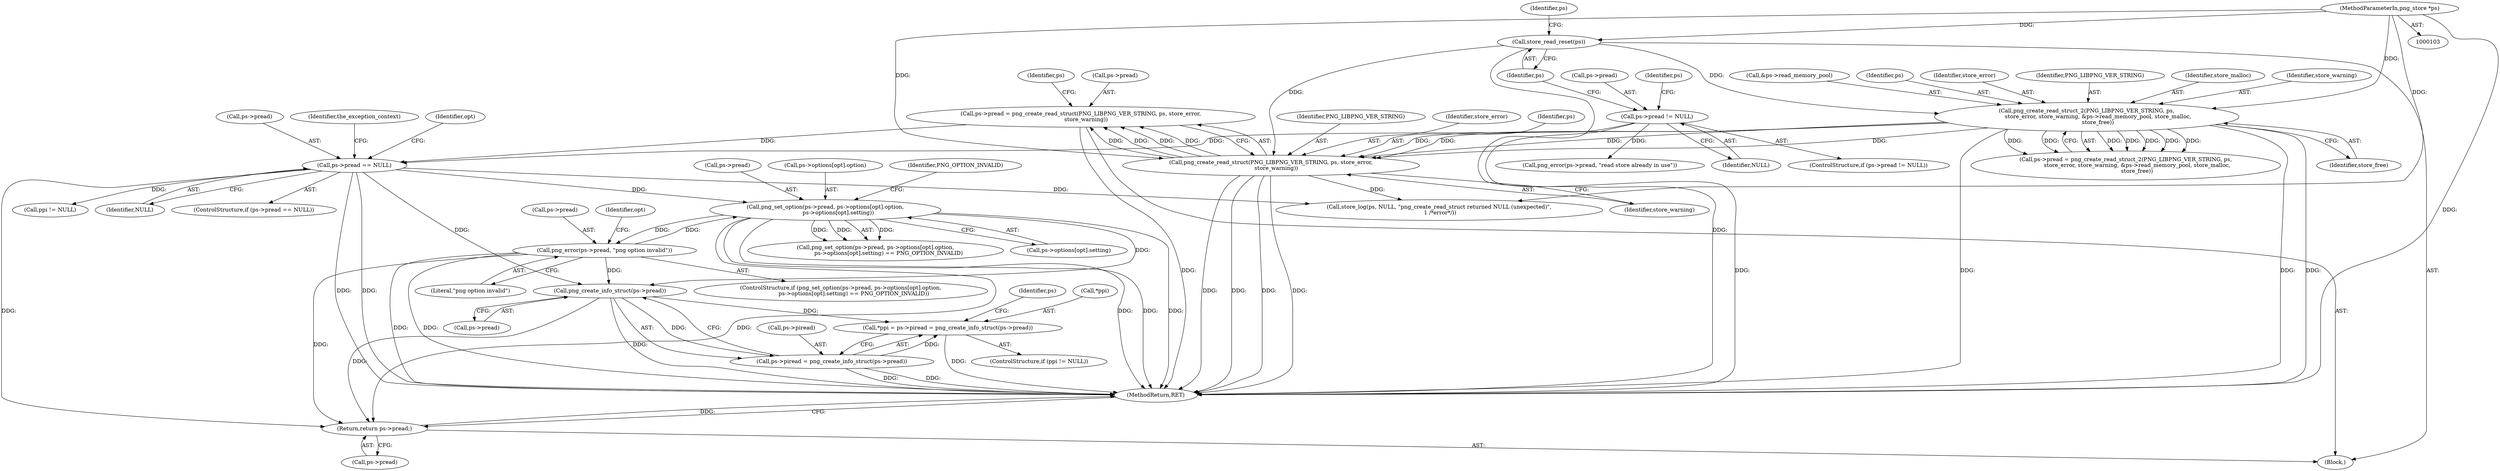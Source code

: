 digraph "0_Android_9d4853418ab2f754c2b63e091c29c5529b8b86ca_129@API" {
"1000233" [label="(Call,png_create_info_struct(ps->pread))"];
"1000163" [label="(Call,ps->pread == NULL)"];
"1000153" [label="(Call,ps->pread = png_create_read_struct(PNG_LIBPNG_VER_STRING, ps, store_error,\n      store_warning))"];
"1000157" [label="(Call,png_create_read_struct(PNG_LIBPNG_VER_STRING, ps, store_error,\n      store_warning))"];
"1000141" [label="(Call,png_create_read_struct_2(PNG_LIBPNG_VER_STRING, ps,\n             store_error, store_warning, &ps->read_memory_pool, store_malloc,\n             store_free))"];
"1000130" [label="(Call,store_read_reset(ps))"];
"1000104" [label="(MethodParameterIn,png_store *ps)"];
"1000120" [label="(Call,ps->pread != NULL)"];
"1000216" [label="(Call,png_error(ps->pread, \"png option invalid\"))"];
"1000197" [label="(Call,png_set_option(ps->pread, ps->options[opt].option,\n               ps->options[opt].setting))"];
"1000226" [label="(Call,*ppi = ps->piread = png_create_info_struct(ps->pread))"];
"1000229" [label="(Call,ps->piread = png_create_info_struct(ps->pread))"];
"1000237" [label="(Return,return ps->pread;)"];
"1000157" [label="(Call,png_create_read_struct(PNG_LIBPNG_VER_STRING, ps, store_error,\n      store_warning))"];
"1000226" [label="(Call,*ppi = ps->piread = png_create_info_struct(ps->pread))"];
"1000154" [label="(Call,ps->pread)"];
"1000195" [label="(ControlStructure,if (png_set_option(ps->pread, ps->options[opt].option,\n               ps->options[opt].setting) == PNG_OPTION_INVALID))"];
"1000141" [label="(Call,png_create_read_struct_2(PNG_LIBPNG_VER_STRING, ps,\n             store_error, store_warning, &ps->read_memory_pool, store_malloc,\n             store_free))"];
"1000162" [label="(ControlStructure,if (ps->pread == NULL))"];
"1000142" [label="(Identifier,PNG_LIBPNG_VER_STRING)"];
"1000119" [label="(ControlStructure,if (ps->pread != NULL))"];
"1000237" [label="(Return,return ps->pread;)"];
"1000153" [label="(Call,ps->pread = png_create_read_struct(PNG_LIBPNG_VER_STRING, ps, store_error,\n      store_warning))"];
"1000108" [label="(Block,)"];
"1000163" [label="(Call,ps->pread == NULL)"];
"1000227" [label="(Call,*ppi)"];
"1000186" [label="(Identifier,opt)"];
"1000161" [label="(Identifier,store_warning)"];
"1000135" [label="(Identifier,ps)"];
"1000176" [label="(Call,store_log(ps, NULL, \"png_create_read_struct returned NULL (unexpected)\",\n 1 /*error*/))"];
"1000150" [label="(Identifier,store_malloc)"];
"1000223" [label="(Call,ppi != NULL)"];
"1000151" [label="(Identifier,store_free)"];
"1000216" [label="(Call,png_error(ps->pread, \"png option invalid\"))"];
"1000233" [label="(Call,png_create_info_struct(ps->pread))"];
"1000164" [label="(Call,ps->pread)"];
"1000239" [label="(Identifier,ps)"];
"1000160" [label="(Identifier,store_error)"];
"1000165" [label="(Identifier,ps)"];
"1000131" [label="(Identifier,ps)"];
"1000222" [label="(ControlStructure,if (ppi != NULL))"];
"1000198" [label="(Call,ps->pread)"];
"1000229" [label="(Call,ps->piread = png_create_info_struct(ps->pread))"];
"1000230" [label="(Call,ps->piread)"];
"1000197" [label="(Call,png_set_option(ps->pread, ps->options[opt].option,\n               ps->options[opt].setting))"];
"1000145" [label="(Identifier,store_warning)"];
"1000220" [label="(Literal,\"png option invalid\")"];
"1000104" [label="(MethodParameterIn,png_store *ps)"];
"1000238" [label="(Call,ps->pread)"];
"1000196" [label="(Call,png_set_option(ps->pread, ps->options[opt].option,\n               ps->options[opt].setting) == PNG_OPTION_INVALID)"];
"1000201" [label="(Call,ps->options[opt].option)"];
"1000125" [label="(Call,png_error(ps->pread, \"read store already in use\"))"];
"1000241" [label="(MethodReturn,RET)"];
"1000158" [label="(Identifier,PNG_LIBPNG_VER_STRING)"];
"1000120" [label="(Call,ps->pread != NULL)"];
"1000167" [label="(Identifier,NULL)"];
"1000137" [label="(Call,ps->pread = png_create_read_struct_2(PNG_LIBPNG_VER_STRING, ps,\n             store_error, store_warning, &ps->read_memory_pool, store_malloc,\n             store_free))"];
"1000127" [label="(Identifier,ps)"];
"1000234" [label="(Call,ps->pread)"];
"1000217" [label="(Call,ps->pread)"];
"1000171" [label="(Identifier,the_exception_context)"];
"1000146" [label="(Call,&ps->read_memory_pool)"];
"1000130" [label="(Call,store_read_reset(ps))"];
"1000159" [label="(Identifier,ps)"];
"1000143" [label="(Identifier,ps)"];
"1000121" [label="(Call,ps->pread)"];
"1000208" [label="(Call,ps->options[opt].setting)"];
"1000194" [label="(Identifier,opt)"];
"1000124" [label="(Identifier,NULL)"];
"1000215" [label="(Identifier,PNG_OPTION_INVALID)"];
"1000144" [label="(Identifier,store_error)"];
"1000233" -> "1000229"  [label="AST: "];
"1000233" -> "1000234"  [label="CFG: "];
"1000234" -> "1000233"  [label="AST: "];
"1000229" -> "1000233"  [label="CFG: "];
"1000233" -> "1000241"  [label="DDG: "];
"1000233" -> "1000226"  [label="DDG: "];
"1000233" -> "1000229"  [label="DDG: "];
"1000163" -> "1000233"  [label="DDG: "];
"1000216" -> "1000233"  [label="DDG: "];
"1000197" -> "1000233"  [label="DDG: "];
"1000233" -> "1000237"  [label="DDG: "];
"1000163" -> "1000162"  [label="AST: "];
"1000163" -> "1000167"  [label="CFG: "];
"1000164" -> "1000163"  [label="AST: "];
"1000167" -> "1000163"  [label="AST: "];
"1000171" -> "1000163"  [label="CFG: "];
"1000186" -> "1000163"  [label="CFG: "];
"1000163" -> "1000241"  [label="DDG: "];
"1000163" -> "1000241"  [label="DDG: "];
"1000153" -> "1000163"  [label="DDG: "];
"1000120" -> "1000163"  [label="DDG: "];
"1000163" -> "1000176"  [label="DDG: "];
"1000163" -> "1000197"  [label="DDG: "];
"1000163" -> "1000223"  [label="DDG: "];
"1000163" -> "1000237"  [label="DDG: "];
"1000153" -> "1000108"  [label="AST: "];
"1000153" -> "1000157"  [label="CFG: "];
"1000154" -> "1000153"  [label="AST: "];
"1000157" -> "1000153"  [label="AST: "];
"1000165" -> "1000153"  [label="CFG: "];
"1000153" -> "1000241"  [label="DDG: "];
"1000157" -> "1000153"  [label="DDG: "];
"1000157" -> "1000153"  [label="DDG: "];
"1000157" -> "1000153"  [label="DDG: "];
"1000157" -> "1000153"  [label="DDG: "];
"1000157" -> "1000161"  [label="CFG: "];
"1000158" -> "1000157"  [label="AST: "];
"1000159" -> "1000157"  [label="AST: "];
"1000160" -> "1000157"  [label="AST: "];
"1000161" -> "1000157"  [label="AST: "];
"1000157" -> "1000241"  [label="DDG: "];
"1000157" -> "1000241"  [label="DDG: "];
"1000157" -> "1000241"  [label="DDG: "];
"1000157" -> "1000241"  [label="DDG: "];
"1000141" -> "1000157"  [label="DDG: "];
"1000141" -> "1000157"  [label="DDG: "];
"1000141" -> "1000157"  [label="DDG: "];
"1000141" -> "1000157"  [label="DDG: "];
"1000130" -> "1000157"  [label="DDG: "];
"1000104" -> "1000157"  [label="DDG: "];
"1000157" -> "1000176"  [label="DDG: "];
"1000141" -> "1000137"  [label="AST: "];
"1000141" -> "1000151"  [label="CFG: "];
"1000142" -> "1000141"  [label="AST: "];
"1000143" -> "1000141"  [label="AST: "];
"1000144" -> "1000141"  [label="AST: "];
"1000145" -> "1000141"  [label="AST: "];
"1000146" -> "1000141"  [label="AST: "];
"1000150" -> "1000141"  [label="AST: "];
"1000151" -> "1000141"  [label="AST: "];
"1000137" -> "1000141"  [label="CFG: "];
"1000141" -> "1000241"  [label="DDG: "];
"1000141" -> "1000241"  [label="DDG: "];
"1000141" -> "1000241"  [label="DDG: "];
"1000141" -> "1000137"  [label="DDG: "];
"1000141" -> "1000137"  [label="DDG: "];
"1000141" -> "1000137"  [label="DDG: "];
"1000141" -> "1000137"  [label="DDG: "];
"1000141" -> "1000137"  [label="DDG: "];
"1000141" -> "1000137"  [label="DDG: "];
"1000141" -> "1000137"  [label="DDG: "];
"1000130" -> "1000141"  [label="DDG: "];
"1000104" -> "1000141"  [label="DDG: "];
"1000130" -> "1000108"  [label="AST: "];
"1000130" -> "1000131"  [label="CFG: "];
"1000131" -> "1000130"  [label="AST: "];
"1000135" -> "1000130"  [label="CFG: "];
"1000130" -> "1000241"  [label="DDG: "];
"1000104" -> "1000130"  [label="DDG: "];
"1000104" -> "1000103"  [label="AST: "];
"1000104" -> "1000241"  [label="DDG: "];
"1000104" -> "1000176"  [label="DDG: "];
"1000120" -> "1000119"  [label="AST: "];
"1000120" -> "1000124"  [label="CFG: "];
"1000121" -> "1000120"  [label="AST: "];
"1000124" -> "1000120"  [label="AST: "];
"1000127" -> "1000120"  [label="CFG: "];
"1000131" -> "1000120"  [label="CFG: "];
"1000120" -> "1000241"  [label="DDG: "];
"1000120" -> "1000125"  [label="DDG: "];
"1000216" -> "1000195"  [label="AST: "];
"1000216" -> "1000220"  [label="CFG: "];
"1000217" -> "1000216"  [label="AST: "];
"1000220" -> "1000216"  [label="AST: "];
"1000194" -> "1000216"  [label="CFG: "];
"1000216" -> "1000241"  [label="DDG: "];
"1000216" -> "1000241"  [label="DDG: "];
"1000216" -> "1000197"  [label="DDG: "];
"1000197" -> "1000216"  [label="DDG: "];
"1000216" -> "1000237"  [label="DDG: "];
"1000197" -> "1000196"  [label="AST: "];
"1000197" -> "1000208"  [label="CFG: "];
"1000198" -> "1000197"  [label="AST: "];
"1000201" -> "1000197"  [label="AST: "];
"1000208" -> "1000197"  [label="AST: "];
"1000215" -> "1000197"  [label="CFG: "];
"1000197" -> "1000241"  [label="DDG: "];
"1000197" -> "1000241"  [label="DDG: "];
"1000197" -> "1000241"  [label="DDG: "];
"1000197" -> "1000196"  [label="DDG: "];
"1000197" -> "1000196"  [label="DDG: "];
"1000197" -> "1000196"  [label="DDG: "];
"1000197" -> "1000237"  [label="DDG: "];
"1000226" -> "1000222"  [label="AST: "];
"1000226" -> "1000229"  [label="CFG: "];
"1000227" -> "1000226"  [label="AST: "];
"1000229" -> "1000226"  [label="AST: "];
"1000239" -> "1000226"  [label="CFG: "];
"1000226" -> "1000241"  [label="DDG: "];
"1000229" -> "1000226"  [label="DDG: "];
"1000230" -> "1000229"  [label="AST: "];
"1000229" -> "1000241"  [label="DDG: "];
"1000229" -> "1000241"  [label="DDG: "];
"1000237" -> "1000108"  [label="AST: "];
"1000237" -> "1000238"  [label="CFG: "];
"1000238" -> "1000237"  [label="AST: "];
"1000241" -> "1000237"  [label="CFG: "];
"1000237" -> "1000241"  [label="DDG: "];
}
